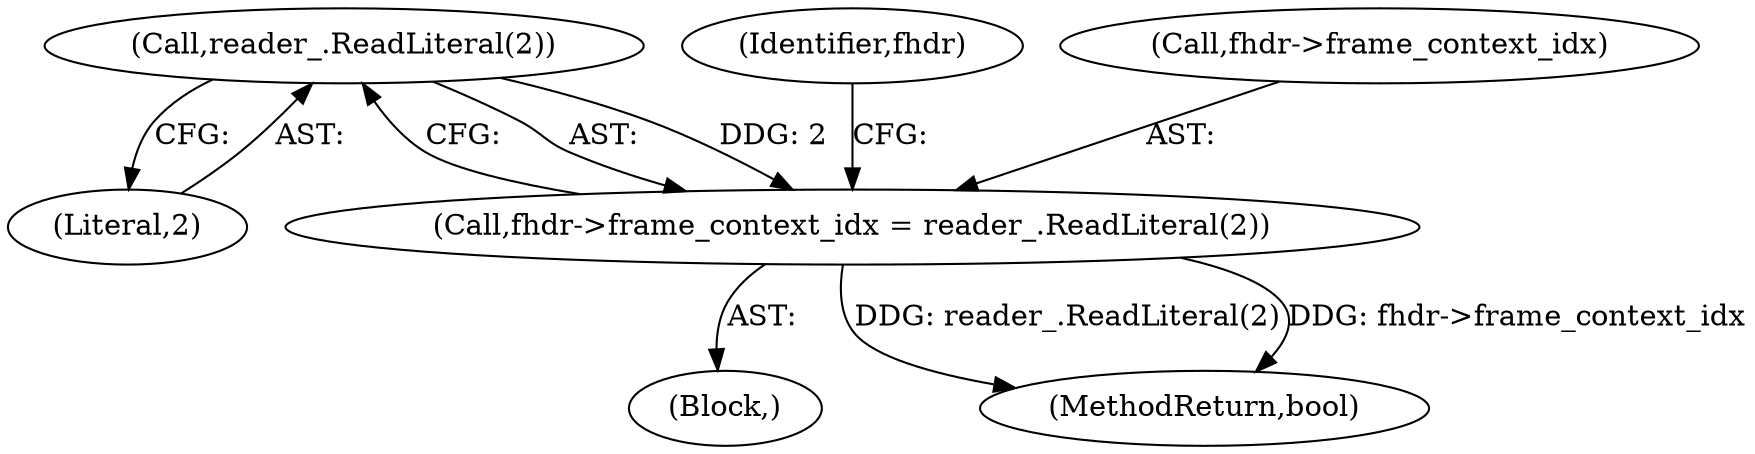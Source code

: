 digraph "0_Chrome_27c68f543e5eba779902447445dfb05ec3f5bf75_15@API" {
"1000398" [label="(Call,reader_.ReadLiteral(2))"];
"1000394" [label="(Call,fhdr->frame_context_idx = reader_.ReadLiteral(2))"];
"1000403" [label="(Identifier,fhdr)"];
"1000102" [label="(Block,)"];
"1000398" [label="(Call,reader_.ReadLiteral(2))"];
"1000394" [label="(Call,fhdr->frame_context_idx = reader_.ReadLiteral(2))"];
"1000395" [label="(Call,fhdr->frame_context_idx)"];
"1000453" [label="(MethodReturn,bool)"];
"1000399" [label="(Literal,2)"];
"1000398" -> "1000394"  [label="AST: "];
"1000398" -> "1000399"  [label="CFG: "];
"1000399" -> "1000398"  [label="AST: "];
"1000394" -> "1000398"  [label="CFG: "];
"1000398" -> "1000394"  [label="DDG: 2"];
"1000394" -> "1000102"  [label="AST: "];
"1000395" -> "1000394"  [label="AST: "];
"1000403" -> "1000394"  [label="CFG: "];
"1000394" -> "1000453"  [label="DDG: reader_.ReadLiteral(2)"];
"1000394" -> "1000453"  [label="DDG: fhdr->frame_context_idx"];
}
